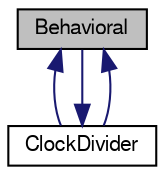 digraph G
{
  edge [fontname="FreeSans",fontsize="10",labelfontname="FreeSans",labelfontsize="10"];
  node [fontname="FreeSans",fontsize="10",shape=record];
  Node1 [label="Behavioral",height=0.2,width=0.4,color="black", fillcolor="grey75", style="filled" fontcolor="black"];
  Node2 -> Node1 [dir=back,color="midnightblue",fontsize="10",style="solid",fontname="FreeSans"];
  Node2 [label="ClockDivider",height=0.2,width=0.4,color="black", fillcolor="white", style="filled",URL="$classClockDivider.html"];
  Node1 -> Node2 [dir=back,color="midnightblue",fontsize="10",style="solid",fontname="FreeSans"];
  Node1 -> Node2 [dir=back,color="midnightblue",fontsize="10",style="solid",fontname="FreeSans"];
}
